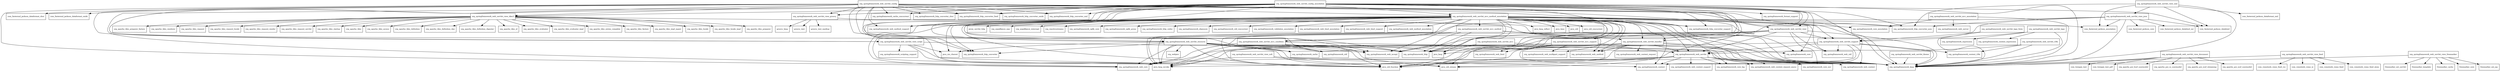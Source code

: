 digraph spring_webmvc_5_1_2_RELEASE_package_dependencies {
  node [shape = box, fontsize=10.0];
  org_springframework_web_servlet -> java_lang_invoke;
  org_springframework_web_servlet -> java_util_function;
  org_springframework_web_servlet -> java_util_stream;
  org_springframework_web_servlet -> org_springframework_context;
  org_springframework_web_servlet -> org_springframework_core_env;
  org_springframework_web_servlet -> org_springframework_core_log;
  org_springframework_web_servlet -> org_springframework_lang;
  org_springframework_web_servlet -> org_springframework_web_context;
  org_springframework_web_servlet -> org_springframework_web_context_request_async;
  org_springframework_web_servlet -> org_springframework_web_context_support;
  org_springframework_web_servlet -> org_springframework_web_cors;
  org_springframework_web_servlet_config -> com_fasterxml_jackson_dataformat_cbor;
  org_springframework_web_servlet_config -> com_fasterxml_jackson_dataformat_smile;
  org_springframework_web_servlet_config -> org_springframework_cache_concurrent;
  org_springframework_web_servlet_config -> org_springframework_http;
  org_springframework_web_servlet_config -> org_springframework_http_converter;
  org_springframework_web_servlet_config -> org_springframework_http_converter_cbor;
  org_springframework_web_servlet_config -> org_springframework_http_converter_feed;
  org_springframework_web_servlet_config -> org_springframework_http_converter_json;
  org_springframework_web_servlet_config -> org_springframework_http_converter_smile;
  org_springframework_web_servlet_config -> org_springframework_http_converter_support;
  org_springframework_web_servlet_config -> org_springframework_http_converter_xml;
  org_springframework_web_servlet_config -> org_springframework_lang;
  org_springframework_web_servlet_config -> org_springframework_web_accept;
  org_springframework_web_servlet_config -> org_springframework_web_cors;
  org_springframework_web_servlet_config -> org_springframework_web_method_support;
  org_springframework_web_servlet_config -> org_springframework_web_servlet_handler;
  org_springframework_web_servlet_config -> org_springframework_web_servlet_mvc_method_annotation;
  org_springframework_web_servlet_config -> org_springframework_web_servlet_resource;
  org_springframework_web_servlet_config -> org_springframework_web_servlet_view;
  org_springframework_web_servlet_config -> org_springframework_web_servlet_view_groovy;
  org_springframework_web_servlet_config -> org_springframework_web_servlet_view_script;
  org_springframework_web_servlet_config -> org_springframework_web_servlet_view_tiles3;
  org_springframework_web_servlet_config_annotation -> com_fasterxml_jackson_databind;
  org_springframework_web_servlet_config_annotation -> java_lang_invoke;
  org_springframework_web_servlet_config_annotation -> java_util_function;
  org_springframework_web_servlet_config_annotation -> java_util_stream;
  org_springframework_web_servlet_config_annotation -> org_springframework_cache;
  org_springframework_web_servlet_config_annotation -> org_springframework_cache_concurrent;
  org_springframework_web_servlet_config_annotation -> org_springframework_core;
  org_springframework_web_servlet_config_annotation -> org_springframework_format_support;
  org_springframework_web_servlet_config_annotation -> org_springframework_http;
  org_springframework_web_servlet_config_annotation -> org_springframework_http_converter;
  org_springframework_web_servlet_config_annotation -> org_springframework_http_converter_cbor;
  org_springframework_web_servlet_config_annotation -> org_springframework_http_converter_feed;
  org_springframework_web_servlet_config_annotation -> org_springframework_http_converter_json;
  org_springframework_web_servlet_config_annotation -> org_springframework_http_converter_smile;
  org_springframework_web_servlet_config_annotation -> org_springframework_http_converter_support;
  org_springframework_web_servlet_config_annotation -> org_springframework_http_converter_xml;
  org_springframework_web_servlet_config_annotation -> org_springframework_lang;
  org_springframework_web_servlet_config_annotation -> org_springframework_web_accept;
  org_springframework_web_servlet_config_annotation -> org_springframework_web_context_request_async;
  org_springframework_web_servlet_config_annotation -> org_springframework_web_cors;
  org_springframework_web_servlet_config_annotation -> org_springframework_web_method_support;
  org_springframework_web_servlet_config_annotation -> org_springframework_web_servlet_handler;
  org_springframework_web_servlet_config_annotation -> org_springframework_web_servlet_mvc_method_annotation;
  org_springframework_web_servlet_config_annotation -> org_springframework_web_servlet_resource;
  org_springframework_web_servlet_config_annotation -> org_springframework_web_servlet_view;
  org_springframework_web_servlet_config_annotation -> org_springframework_web_servlet_view_groovy;
  org_springframework_web_servlet_config_annotation -> org_springframework_web_servlet_view_script;
  org_springframework_web_servlet_config_annotation -> org_springframework_web_servlet_view_tiles3;
  org_springframework_web_servlet_handler -> java_lang;
  org_springframework_web_servlet_handler -> java_lang_invoke;
  org_springframework_web_servlet_handler -> java_util_function;
  org_springframework_web_servlet_handler -> org_springframework_core;
  org_springframework_web_servlet_handler -> org_springframework_lang;
  org_springframework_web_servlet_handler -> org_springframework_web_context_request;
  org_springframework_web_servlet_handler -> org_springframework_web_cors;
  org_springframework_web_servlet_handler -> org_springframework_web_method;
  org_springframework_web_servlet_handler -> org_springframework_web_servlet;
  org_springframework_web_servlet_i18n -> org_springframework_context_i18n;
  org_springframework_web_servlet_i18n -> org_springframework_lang;
  org_springframework_web_servlet_i18n -> org_springframework_web_servlet;
  org_springframework_web_servlet_mvc -> java_lang;
  org_springframework_web_servlet_mvc -> org_springframework_http;
  org_springframework_web_servlet_mvc -> org_springframework_lang;
  org_springframework_web_servlet_mvc_annotation -> org_springframework_core_annotation;
  org_springframework_web_servlet_mvc_annotation -> org_springframework_lang;
  org_springframework_web_servlet_mvc_annotation -> org_springframework_web_server;
  org_springframework_web_servlet_mvc_condition -> java_lang_invoke;
  org_springframework_web_servlet_mvc_condition -> java_util_function;
  org_springframework_web_servlet_mvc_condition -> java_util_stream;
  org_springframework_web_servlet_mvc_condition -> org_springframework_http;
  org_springframework_web_servlet_mvc_condition -> org_springframework_lang;
  org_springframework_web_servlet_mvc_condition -> org_springframework_util;
  org_springframework_web_servlet_mvc_condition -> org_springframework_web_accept;
  org_springframework_web_servlet_mvc_condition -> org_springframework_web_cors;
  org_springframework_web_servlet_mvc_method -> java_lang_invoke;
  org_springframework_web_servlet_mvc_method -> java_util_function;
  org_springframework_web_servlet_mvc_method -> org_springframework_http;
  org_springframework_web_servlet_mvc_method -> org_springframework_lang;
  org_springframework_web_servlet_mvc_method -> org_springframework_web_accept;
  org_springframework_web_servlet_mvc_method -> org_springframework_web_method;
  org_springframework_web_servlet_mvc_method -> org_springframework_web_servlet_handler;
  org_springframework_web_servlet_mvc_method -> org_springframework_web_servlet_mvc_condition;
  org_springframework_web_servlet_mvc_method_annotation -> com_fasterxml_jackson_annotation;
  org_springframework_web_servlet_mvc_method_annotation -> java_lang;
  org_springframework_web_servlet_mvc_method_annotation -> java_lang_invoke;
  org_springframework_web_servlet_mvc_method_annotation -> java_lang_reflect;
  org_springframework_web_servlet_mvc_method_annotation -> java_nio_charset;
  org_springframework_web_servlet_mvc_method_annotation -> java_time;
  org_springframework_web_servlet_mvc_method_annotation -> java_util;
  org_springframework_web_servlet_mvc_method_annotation -> java_util_concurrent;
  org_springframework_web_servlet_mvc_method_annotation -> java_util_function;
  org_springframework_web_servlet_mvc_method_annotation -> java_util_stream;
  org_springframework_web_servlet_mvc_method_annotation -> javax_servlet_http;
  org_springframework_web_servlet_mvc_method_annotation -> org_aopalliance_aop;
  org_springframework_web_servlet_mvc_method_annotation -> org_aopalliance_intercept;
  org_springframework_web_servlet_mvc_method_annotation -> org_reactivestreams;
  org_springframework_web_servlet_mvc_method_annotation -> org_springframework_cglib_core;
  org_springframework_web_servlet_mvc_method_annotation -> org_springframework_cglib_proxy;
  org_springframework_web_servlet_mvc_method_annotation -> org_springframework_context;
  org_springframework_web_servlet_mvc_method_annotation -> org_springframework_core;
  org_springframework_web_servlet_mvc_method_annotation -> org_springframework_core_annotation;
  org_springframework_web_servlet_mvc_method_annotation -> org_springframework_core_log;
  org_springframework_web_servlet_mvc_method_annotation -> org_springframework_http;
  org_springframework_web_servlet_mvc_method_annotation -> org_springframework_http_codec;
  org_springframework_web_servlet_mvc_method_annotation -> org_springframework_http_converter;
  org_springframework_web_servlet_mvc_method_annotation -> org_springframework_http_converter_json;
  org_springframework_web_servlet_mvc_method_annotation -> org_springframework_http_converter_support;
  org_springframework_web_servlet_mvc_method_annotation -> org_springframework_lang;
  org_springframework_web_servlet_mvc_method_annotation -> org_springframework_objenesis;
  org_springframework_web_servlet_mvc_method_annotation -> org_springframework_util;
  org_springframework_web_servlet_mvc_method_annotation -> org_springframework_util_concurrent;
  org_springframework_web_servlet_mvc_method_annotation -> org_springframework_validation_annotation;
  org_springframework_web_servlet_mvc_method_annotation -> org_springframework_web_accept;
  org_springframework_web_servlet_mvc_method_annotation -> org_springframework_web_bind;
  org_springframework_web_servlet_mvc_method_annotation -> org_springframework_web_bind_annotation;
  org_springframework_web_servlet_mvc_method_annotation -> org_springframework_web_bind_support;
  org_springframework_web_servlet_mvc_method_annotation -> org_springframework_web_context_request_async;
  org_springframework_web_servlet_mvc_method_annotation -> org_springframework_web_cors;
  org_springframework_web_servlet_mvc_method_annotation -> org_springframework_web_method;
  org_springframework_web_servlet_mvc_method_annotation -> org_springframework_web_method_annotation;
  org_springframework_web_servlet_mvc_method_annotation -> org_springframework_web_method_support;
  org_springframework_web_servlet_mvc_method_annotation -> org_springframework_web_multipart_support;
  org_springframework_web_servlet_mvc_method_annotation -> org_springframework_web_servlet;
  org_springframework_web_servlet_mvc_method_annotation -> org_springframework_web_servlet_handler;
  org_springframework_web_servlet_mvc_method_annotation -> org_springframework_web_servlet_mvc_condition;
  org_springframework_web_servlet_mvc_method_annotation -> org_springframework_web_servlet_mvc_method;
  org_springframework_web_servlet_mvc_method_annotation -> org_springframework_web_servlet_mvc_support;
  org_springframework_web_servlet_mvc_method_annotation -> org_springframework_web_servlet_support;
  org_springframework_web_servlet_mvc_method_annotation -> org_springframework_web_util;
  org_springframework_web_servlet_mvc_support -> java_lang_invoke;
  org_springframework_web_servlet_mvc_support -> java_util_function;
  org_springframework_web_servlet_mvc_support -> org_springframework_lang;
  org_springframework_web_servlet_mvc_support -> org_springframework_web_bind;
  org_springframework_web_servlet_mvc_support -> org_springframework_web_context_request_async;
  org_springframework_web_servlet_mvc_support -> org_springframework_web_multipart_support;
  org_springframework_web_servlet_mvc_support -> org_springframework_web_servlet;
  org_springframework_web_servlet_resource -> java_lang;
  org_springframework_web_servlet_resource -> java_lang_invoke;
  org_springframework_web_servlet_resource -> java_nio_charset;
  org_springframework_web_servlet_resource -> java_util_function;
  org_springframework_web_servlet_resource -> java_util_stream;
  org_springframework_web_servlet_resource -> org_springframework_cache;
  org_springframework_web_servlet_resource -> org_springframework_context;
  org_springframework_web_servlet_resource -> org_springframework_http;
  org_springframework_web_servlet_resource -> org_springframework_http_converter;
  org_springframework_web_servlet_resource -> org_springframework_lang;
  org_springframework_web_servlet_resource -> org_springframework_web_accept;
  org_springframework_web_servlet_resource -> org_springframework_web_cors;
  org_springframework_web_servlet_resource -> org_webjars;
  org_springframework_web_servlet_support -> org_springframework_context;
  org_springframework_web_servlet_support -> org_springframework_context_i18n;
  org_springframework_web_servlet_support -> org_springframework_http;
  org_springframework_web_servlet_support -> org_springframework_lang;
  org_springframework_web_servlet_support -> org_springframework_web_context;
  org_springframework_web_servlet_support -> org_springframework_web_servlet;
  org_springframework_web_servlet_support -> org_springframework_web_util;
  org_springframework_web_servlet_tags -> org_springframework_context_expression;
  org_springframework_web_servlet_tags -> org_springframework_expression;
  org_springframework_web_servlet_tags -> org_springframework_lang;
  org_springframework_web_servlet_tags -> org_springframework_web_servlet_support;
  org_springframework_web_servlet_tags_form -> org_springframework_lang;
  org_springframework_web_servlet_tags_form -> org_springframework_web_servlet_support;
  org_springframework_web_servlet_theme -> org_springframework_lang;
  org_springframework_web_servlet_view -> java_lang_invoke;
  org_springframework_web_servlet_view -> java_util_function;
  org_springframework_web_servlet_view -> org_springframework_core_env;
  org_springframework_web_servlet_view -> org_springframework_lang;
  org_springframework_web_servlet_view -> org_springframework_web_accept;
  org_springframework_web_servlet_view -> org_springframework_web_servlet;
  org_springframework_web_servlet_view -> org_springframework_web_servlet_support;
  org_springframework_web_servlet_view -> org_springframework_web_util;
  org_springframework_web_servlet_view_document -> com_lowagie_text;
  org_springframework_web_servlet_view_document -> com_lowagie_text_pdf;
  org_springframework_web_servlet_view_document -> org_apache_poi_hssf_usermodel;
  org_springframework_web_servlet_view_document -> org_apache_poi_ss_usermodel;
  org_springframework_web_servlet_view_document -> org_apache_poi_xssf_streaming;
  org_springframework_web_servlet_view_document -> org_apache_poi_xssf_usermodel;
  org_springframework_web_servlet_view_document -> org_springframework_lang;
  org_springframework_web_servlet_view_feed -> com_rometools_rome_feed;
  org_springframework_web_servlet_view_feed -> com_rometools_rome_feed_atom;
  org_springframework_web_servlet_view_feed -> com_rometools_rome_feed_rss;
  org_springframework_web_servlet_view_feed -> com_rometools_rome_io;
  org_springframework_web_servlet_view_feed -> org_springframework_lang;
  org_springframework_web_servlet_view_freemarker -> freemarker_cache;
  org_springframework_web_servlet_view_freemarker -> freemarker_core;
  org_springframework_web_servlet_view_freemarker -> freemarker_ext_jsp;
  org_springframework_web_servlet_view_freemarker -> freemarker_ext_servlet;
  org_springframework_web_servlet_view_freemarker -> freemarker_template;
  org_springframework_web_servlet_view_freemarker -> org_springframework_lang;
  org_springframework_web_servlet_view_groovy -> groovy_lang;
  org_springframework_web_servlet_view_groovy -> groovy_text;
  org_springframework_web_servlet_view_groovy -> groovy_text_markup;
  org_springframework_web_servlet_view_groovy -> org_springframework_lang;
  org_springframework_web_servlet_view_json -> com_fasterxml_jackson_annotation;
  org_springframework_web_servlet_view_json -> com_fasterxml_jackson_core;
  org_springframework_web_servlet_view_json -> com_fasterxml_jackson_databind;
  org_springframework_web_servlet_view_json -> com_fasterxml_jackson_databind_ser;
  org_springframework_web_servlet_view_json -> java_lang_invoke;
  org_springframework_web_servlet_view_json -> java_util_function;
  org_springframework_web_servlet_view_json -> org_springframework_http_converter_json;
  org_springframework_web_servlet_view_json -> org_springframework_lang;
  org_springframework_web_servlet_view_script -> java_lang_invoke;
  org_springframework_web_servlet_view_script -> java_nio_charset;
  org_springframework_web_servlet_view_script -> java_util_function;
  org_springframework_web_servlet_view_script -> org_springframework_lang;
  org_springframework_web_servlet_view_script -> org_springframework_scripting_support;
  org_springframework_web_servlet_view_tiles3 -> org_apache_tiles;
  org_springframework_web_servlet_view_tiles3 -> org_apache_tiles_access;
  org_springframework_web_servlet_view_tiles3 -> org_apache_tiles_definition;
  org_springframework_web_servlet_view_tiles3 -> org_apache_tiles_definition_dao;
  org_springframework_web_servlet_view_tiles3 -> org_apache_tiles_definition_digester;
  org_springframework_web_servlet_view_tiles3 -> org_apache_tiles_el;
  org_springframework_web_servlet_view_tiles3 -> org_apache_tiles_evaluator;
  org_springframework_web_servlet_view_tiles3 -> org_apache_tiles_evaluator_impl;
  org_springframework_web_servlet_view_tiles3 -> org_apache_tiles_extras_complete;
  org_springframework_web_servlet_view_tiles3 -> org_apache_tiles_factory;
  org_springframework_web_servlet_view_tiles3 -> org_apache_tiles_impl_mgmt;
  org_springframework_web_servlet_view_tiles3 -> org_apache_tiles_locale;
  org_springframework_web_servlet_view_tiles3 -> org_apache_tiles_locale_impl;
  org_springframework_web_servlet_view_tiles3 -> org_apache_tiles_preparer;
  org_springframework_web_servlet_view_tiles3 -> org_apache_tiles_preparer_factory;
  org_springframework_web_servlet_view_tiles3 -> org_apache_tiles_renderer;
  org_springframework_web_servlet_view_tiles3 -> org_apache_tiles_request;
  org_springframework_web_servlet_view_tiles3 -> org_apache_tiles_request_locale;
  org_springframework_web_servlet_view_tiles3 -> org_apache_tiles_request_render;
  org_springframework_web_servlet_view_tiles3 -> org_apache_tiles_request_servlet;
  org_springframework_web_servlet_view_tiles3 -> org_apache_tiles_startup;
  org_springframework_web_servlet_view_tiles3 -> org_springframework_lang;
  org_springframework_web_servlet_view_xml -> com_fasterxml_jackson_annotation;
  org_springframework_web_servlet_view_xml -> com_fasterxml_jackson_databind;
  org_springframework_web_servlet_view_xml -> com_fasterxml_jackson_dataformat_xml;
  org_springframework_web_servlet_view_xml -> org_springframework_http_converter_json;
  org_springframework_web_servlet_view_xml -> org_springframework_lang;
  org_springframework_web_servlet_view_xml -> org_springframework_web_servlet_view_json;
  org_springframework_web_servlet_view_xslt -> java_lang_invoke;
  org_springframework_web_servlet_view_xslt -> java_util_function;
  org_springframework_web_servlet_view_xslt -> org_springframework_lang;
}
